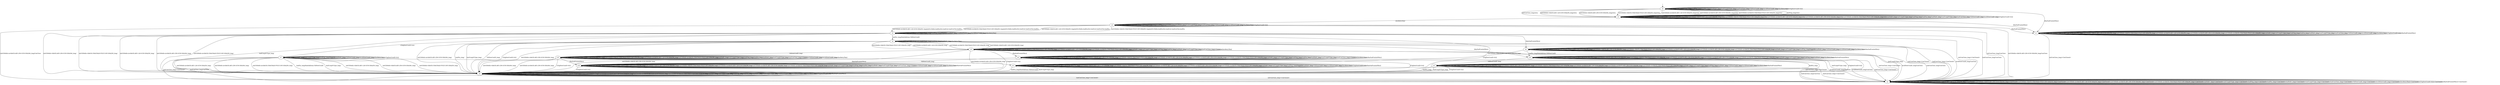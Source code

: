 digraph "../results/kwikModels/kwik-BWR-lCS-0/learnedModel" {
s0 [label=s0];
s1 [label=s1];
s2 [label=s2];
s3 [label=s3];
s4 [label=s4];
s5 [label=s5];
s6 [label=s6];
s7 [label=s7];
s8 [label=s8];
s9 [label=s9];
s10 [label=s10];
s11 [label=s11];
s12 [label=s12];
s13 [label=s13];
s14 [label=s14];
s15 [label=s15];
s16 [label=s16];
s0 -> s3  [label="initPing_long/retry "];
s0 -> s3  [label="initConClose_long/retry "];
s0 -> s3  [label="initCltHello-vldACK:AES-128-GCM-SHA256_long/retry "];
s0 -> s3  [label="initCltHello-vldACK:AES-256-GCM-SHA384_long/retry "];
s0 -> s3  [label="initCltHello-vldACK:CHACHA20-POLY1305-SHA256_long/retry "];
s0 -> s3  [label="initCltHello-invldACK:AES-128-GCM-SHA256_long/retry "];
s0 -> s3  [label="initCltHello-invldACK:AES-256-GCM-SHA384_long/retry "];
s0 -> s3  [label="initCltHello-invldACK:CHACHA20-POLY1305-SHA256_long/retry "];
s0 -> s0  [label="initNoFr_long/ "];
s0 -> s0  [label="initUnxpFrType_long/ "];
s0 -> s0  [label="hndPing_long/ "];
s0 -> s0  [label="hndFin_long/ "];
s0 -> s0  [label="hndNoFr_long/ "];
s0 -> s0  [label="hndUnxpFrType_long/ "];
s0 -> s0  [label="hndConClose_long/ "];
s0 -> s0  [label="VldNewConID_long/ "];
s0 -> s0  [label="InvldNewConID_long/ "];
s0 -> s0  [label="[IncRetryTkn]/ "];
s0 -> s0  [label="[ChgDestConID-Ori]/ "];
s0 -> s1  [label="[RmPadFrmInitPkts]/ "];
s1 -> s1  [label="initPing_long/ "];
s1 -> s2  [label="initConClose_long/<ConClosed> "];
s1 -> s1  [label="initCltHello-vldACK:AES-128-GCM-SHA256_long/ "];
s1 -> s1  [label="initCltHello-vldACK:AES-256-GCM-SHA384_long/ "];
s1 -> s1  [label="initCltHello-vldACK:CHACHA20-POLY1305-SHA256_long/ "];
s1 -> s1  [label="initCltHello-invldACK:AES-128-GCM-SHA256_long/ "];
s1 -> s1  [label="initCltHello-invldACK:AES-256-GCM-SHA384_long/ "];
s1 -> s1  [label="initCltHello-invldACK:CHACHA20-POLY1305-SHA256_long/ "];
s1 -> s1  [label="initNoFr_long/ "];
s1 -> s1  [label="initUnxpFrType_long/ "];
s1 -> s1  [label="hndPing_long/ "];
s1 -> s1  [label="hndFin_long/ "];
s1 -> s1  [label="hndNoFr_long/ "];
s1 -> s1  [label="hndUnxpFrType_long/ "];
s1 -> s1  [label="hndConClose_long/ "];
s1 -> s1  [label="VldNewConID_long/ "];
s1 -> s1  [label="InvldNewConID_long/ "];
s1 -> s1  [label="[IncRetryTkn]/ "];
s1 -> s1  [label="[ChgDestConID-Ori]/ "];
s1 -> s1  [label="[RmPadFrmInitPkts]/ "];
s2 -> s2  [label="initPing_long/<ConClosed> "];
s2 -> s2  [label="initConClose_long/<ConClosed> "];
s2 -> s2  [label="initCltHello-vldACK:AES-128-GCM-SHA256_long/<ConClosed> "];
s2 -> s2  [label="initCltHello-vldACK:AES-256-GCM-SHA384_long/<ConClosed> "];
s2 -> s2  [label="initCltHello-vldACK:CHACHA20-POLY1305-SHA256_long/<ConClosed> "];
s2 -> s2  [label="initCltHello-invldACK:AES-128-GCM-SHA256_long/<ConClosed> "];
s2 -> s2  [label="initCltHello-invldACK:AES-256-GCM-SHA384_long/<ConClosed> "];
s2 -> s2  [label="initCltHello-invldACK:CHACHA20-POLY1305-SHA256_long/<ConClosed> "];
s2 -> s2  [label="initNoFr_long/<ConClosed> "];
s2 -> s2  [label="initUnxpFrType_long/<ConClosed> "];
s2 -> s2  [label="hndPing_long/<ConClosed> "];
s2 -> s2  [label="hndFin_long/<ConClosed> "];
s2 -> s2  [label="hndNoFr_long/<ConClosed> "];
s2 -> s2  [label="hndUnxpFrType_long/<ConClosed> "];
s2 -> s2  [label="hndConClose_long/<ConClosed> "];
s2 -> s2  [label="VldNewConID_long/<ConClosed> "];
s2 -> s2  [label="InvldNewConID_long/<ConClosed> "];
s2 -> s2  [label="[IncRetryTkn]/<ConClosed> "];
s2 -> s2  [label="[ChgDestConID-Ori]/<ConClosed> "];
s2 -> s2  [label="[RmPadFrmInitPkts]/<ConClosed> "];
s3 -> s3  [label="initPing_long/retry "];
s3 -> s3  [label="initConClose_long/retry "];
s3 -> s3  [label="initCltHello-vldACK:AES-128-GCM-SHA256_long/retry "];
s3 -> s3  [label="initCltHello-vldACK:AES-256-GCM-SHA384_long/retry "];
s3 -> s3  [label="initCltHello-vldACK:CHACHA20-POLY1305-SHA256_long/retry "];
s3 -> s3  [label="initCltHello-invldACK:AES-128-GCM-SHA256_long/retry "];
s3 -> s3  [label="initCltHello-invldACK:AES-256-GCM-SHA384_long/retry "];
s3 -> s3  [label="initCltHello-invldACK:CHACHA20-POLY1305-SHA256_long/retry "];
s3 -> s3  [label="initNoFr_long/ "];
s3 -> s3  [label="initUnxpFrType_long/ "];
s3 -> s3  [label="hndPing_long/ "];
s3 -> s3  [label="hndFin_long/ "];
s3 -> s3  [label="hndNoFr_long/ "];
s3 -> s3  [label="hndUnxpFrType_long/ "];
s3 -> s3  [label="hndConClose_long/ "];
s3 -> s3  [label="VldNewConID_long/ "];
s3 -> s3  [label="InvldNewConID_long/ "];
s3 -> s4  [label="[IncRetryTkn]/ "];
s3 -> s3  [label="[ChgDestConID-Ori]/ "];
s3 -> s1  [label="[RmPadFrmInitPkts]/ "];
s4 -> s4  [label="initPing_long/PingACK "];
s4 -> s2  [label="initConClose_long/ConClose "];
s4 -> s5  [label="initCltHello-vldACK:AES-128-GCM-SHA256_long/initSvrHello,hndEncExt,hndCert,hndCertVer,hndFin "];
s4 -> s2  [label="initCltHello-vldACK:AES-256-GCM-SHA384_long/ConClose "];
s4 -> s5  [label="initCltHello-vldACK:CHACHA20-POLY1305-SHA256_long/initSvrHello,hndEncExt,hndCert,hndCertVer,hndFin "];
s4 -> s5  [label="initCltHello-invldACK:AES-128-GCM-SHA256_long/initSvrHello,hndEncExt,hndCert,hndCertVer,hndFin "];
s4 -> s2  [label="initCltHello-invldACK:AES-256-GCM-SHA384_long/ConClose "];
s4 -> s5  [label="initCltHello-invldACK:CHACHA20-POLY1305-SHA256_long/initSvrHello,hndEncExt,hndCert,hndCertVer,hndFin "];
s4 -> s4  [label="initNoFr_long/ "];
s4 -> s4  [label="initUnxpFrType_long/ "];
s4 -> s4  [label="hndPing_long/ "];
s4 -> s4  [label="hndFin_long/ "];
s4 -> s4  [label="hndNoFr_long/ "];
s4 -> s4  [label="hndUnxpFrType_long/ "];
s4 -> s4  [label="hndConClose_long/ "];
s4 -> s4  [label="VldNewConID_long/ "];
s4 -> s4  [label="InvldNewConID_long/ "];
s4 -> s4  [label="[IncRetryTkn]/ "];
s4 -> s4  [label="[ChgDestConID-Ori]/ "];
s4 -> s1  [label="[RmPadFrmInitPkts]/ "];
s5 -> s5  [label="initPing_long/ "];
s5 -> s2  [label="initConClose_long/<ConClosed> "];
s5 -> s9  [label="initCltHello-vldACK:AES-128-GCM-SHA256_long/ "];
s5 -> s9  [label="initCltHello-vldACK:AES-256-GCM-SHA384_long/ "];
s5 -> s9  [label="initCltHello-vldACK:CHACHA20-POLY1305-SHA256_long/ "];
s5 -> s9  [label="initCltHello-invldACK:AES-128-GCM-SHA256_long/ "];
s5 -> s9  [label="initCltHello-invldACK:AES-256-GCM-SHA384_long/ "];
s5 -> s9  [label="initCltHello-invldACK:CHACHA20-POLY1305-SHA256_long/ "];
s5 -> s5  [label="initNoFr_long/ "];
s5 -> s5  [label="initUnxpFrType_long/ "];
s5 -> s5  [label="hndPing_long/PingACK "];
s5 -> s8  [label="hndFin_long/HndshkDone,VldNewConID "];
s5 -> s5  [label="hndNoFr_long/ "];
s5 -> s9  [label="hndUnxpFrType_long/ "];
s5 -> s2  [label="hndConClose_long/ConClose "];
s5 -> s5  [label="VldNewConID_long/ "];
s5 -> s5  [label="InvldNewConID_long/ "];
s5 -> s5  [label="[IncRetryTkn]/ "];
s5 -> s7  [label="[ChgDestConID-Ori]/ "];
s5 -> s6  [label="[RmPadFrmInitPkts]/ "];
s6 -> s6  [label="initPing_long/ "];
s6 -> s6  [label="initConClose_long/<ConAct> "];
s6 -> s6  [label="initCltHello-vldACK:AES-128-GCM-SHA256_long/ "];
s6 -> s6  [label="initCltHello-vldACK:AES-256-GCM-SHA384_long/ "];
s6 -> s6  [label="initCltHello-vldACK:CHACHA20-POLY1305-SHA256_long/ "];
s6 -> s6  [label="initCltHello-invldACK:AES-128-GCM-SHA256_long/ "];
s6 -> s6  [label="initCltHello-invldACK:AES-256-GCM-SHA384_long/ "];
s6 -> s6  [label="initCltHello-invldACK:CHACHA20-POLY1305-SHA256_long/ "];
s6 -> s6  [label="initNoFr_long/ "];
s6 -> s6  [label="initUnxpFrType_long/ "];
s6 -> s6  [label="hndPing_long/PingACK "];
s6 -> s12  [label="hndFin_long/HndshkDone,VldNewConID "];
s6 -> s6  [label="hndNoFr_long/ "];
s6 -> s9  [label="hndUnxpFrType_long/ "];
s6 -> s2  [label="hndConClose_long/ConClose "];
s6 -> s6  [label="VldNewConID_long/ "];
s6 -> s6  [label="InvldNewConID_long/ "];
s6 -> s6  [label="[IncRetryTkn]/ "];
s6 -> s11  [label="[ChgDestConID-Ori]/ "];
s6 -> s6  [label="[RmPadFrmInitPkts]/ "];
s7 -> s7  [label="initPing_long/ "];
s7 -> s2  [label="initConClose_long/<ConClosed> "];
s7 -> s9  [label="initCltHello-vldACK:AES-128-GCM-SHA256_long/ "];
s7 -> s9  [label="initCltHello-vldACK:AES-256-GCM-SHA384_long/ "];
s7 -> s9  [label="initCltHello-vldACK:CHACHA20-POLY1305-SHA256_long/ "];
s7 -> s9  [label="initCltHello-invldACK:AES-128-GCM-SHA256_long/ "];
s7 -> s9  [label="initCltHello-invldACK:AES-256-GCM-SHA384_long/ "];
s7 -> s9  [label="initCltHello-invldACK:CHACHA20-POLY1305-SHA256_long/ "];
s7 -> s7  [label="initNoFr_long/ "];
s7 -> s7  [label="initUnxpFrType_long/ "];
s7 -> s7  [label="hndPing_long/PingACK "];
s7 -> s9  [label="hndFin_long/HndshkDone,VldNewConID "];
s7 -> s7  [label="hndNoFr_long/ "];
s7 -> s9  [label="hndUnxpFrType_long/ "];
s7 -> s2  [label="hndConClose_long/ConClose "];
s7 -> s7  [label="VldNewConID_long/ "];
s7 -> s7  [label="InvldNewConID_long/ "];
s7 -> s7  [label="[IncRetryTkn]/ "];
s7 -> s7  [label="[ChgDestConID-Ori]/ "];
s7 -> s11  [label="[RmPadFrmInitPkts]/ "];
s8 -> s8  [label="initPing_long/ "];
s8 -> s2  [label="initConClose_long/<ConClosed> "];
s8 -> s10  [label="initCltHello-vldACK:AES-128-GCM-SHA256_long/ "];
s8 -> s9  [label="initCltHello-vldACK:AES-256-GCM-SHA384_long/ "];
s8 -> s10  [label="initCltHello-vldACK:CHACHA20-POLY1305-SHA256_long/ "];
s8 -> s10  [label="initCltHello-invldACK:AES-128-GCM-SHA256_long/ "];
s8 -> s9  [label="initCltHello-invldACK:AES-256-GCM-SHA384_long/ "];
s8 -> s10  [label="initCltHello-invldACK:CHACHA20-POLY1305-SHA256_long/ "];
s8 -> s8  [label="initNoFr_long/ "];
s8 -> s8  [label="initUnxpFrType_long/ "];
s8 -> s8  [label="hndPing_long/ "];
s8 -> s9  [label="hndFin_long/ "];
s8 -> s8  [label="hndNoFr_long/ "];
s8 -> s9  [label="hndUnxpFrType_long/ "];
s8 -> s2  [label="hndConClose_long/<ConClosed> "];
s8 -> s9  [label="VldNewConID_long/ "];
s8 -> s2  [label="InvldNewConID_long/ConClose "];
s8 -> s8  [label="[IncRetryTkn]/ "];
s8 -> s9  [label="[ChgDestConID-Ori]/ "];
s8 -> s12  [label="[RmPadFrmInitPkts]/ "];
s9 -> s9  [label="initPing_long/ "];
s9 -> s2  [label="initConClose_long/<ConClosed> "];
s9 -> s9  [label="initCltHello-vldACK:AES-128-GCM-SHA256_long/ "];
s9 -> s9  [label="initCltHello-vldACK:AES-256-GCM-SHA384_long/ "];
s9 -> s9  [label="initCltHello-vldACK:CHACHA20-POLY1305-SHA256_long/ "];
s9 -> s9  [label="initCltHello-invldACK:AES-128-GCM-SHA256_long/ "];
s9 -> s9  [label="initCltHello-invldACK:AES-256-GCM-SHA384_long/ "];
s9 -> s9  [label="initCltHello-invldACK:CHACHA20-POLY1305-SHA256_long/ "];
s9 -> s9  [label="initNoFr_long/ "];
s9 -> s9  [label="initUnxpFrType_long/ "];
s9 -> s9  [label="hndPing_long/ "];
s9 -> s9  [label="hndFin_long/ "];
s9 -> s9  [label="hndNoFr_long/ "];
s9 -> s9  [label="hndUnxpFrType_long/ "];
s9 -> s2  [label="hndConClose_long/<ConClosed> "];
s9 -> s9  [label="VldNewConID_long/ "];
s9 -> s9  [label="InvldNewConID_long/ "];
s9 -> s9  [label="[IncRetryTkn]/ "];
s9 -> s9  [label="[ChgDestConID-Ori]/ "];
s9 -> s9  [label="[RmPadFrmInitPkts]/ "];
s10 -> s10  [label="initPing_long/ "];
s10 -> s2  [label="initConClose_long/<ConClosed> "];
s10 -> s10  [label="initCltHello-vldACK:AES-128-GCM-SHA256_long/ "];
s10 -> s9  [label="initCltHello-vldACK:AES-256-GCM-SHA384_long/ "];
s10 -> s10  [label="initCltHello-vldACK:CHACHA20-POLY1305-SHA256_long/ "];
s10 -> s10  [label="initCltHello-invldACK:AES-128-GCM-SHA256_long/ "];
s10 -> s9  [label="initCltHello-invldACK:AES-256-GCM-SHA384_long/ "];
s10 -> s10  [label="initCltHello-invldACK:CHACHA20-POLY1305-SHA256_long/ "];
s10 -> s10  [label="initNoFr_long/ "];
s10 -> s10  [label="initUnxpFrType_long/ "];
s10 -> s10  [label="hndPing_long/ "];
s10 -> s10  [label="hndFin_long/ "];
s10 -> s10  [label="hndNoFr_long/ "];
s10 -> s10  [label="hndUnxpFrType_long/ "];
s10 -> s10  [label="hndConClose_long/<ConAct> "];
s10 -> s15  [label="VldNewConID_long/ "];
s10 -> s2  [label="InvldNewConID_long/ConClose "];
s10 -> s10  [label="[IncRetryTkn]/ "];
s10 -> s9  [label="[ChgDestConID-Ori]/ "];
s10 -> s14  [label="[RmPadFrmInitPkts]/ "];
s11 -> s11  [label="initPing_long/ "];
s11 -> s11  [label="initConClose_long/<ConAct> "];
s11 -> s11  [label="initCltHello-vldACK:AES-128-GCM-SHA256_long/ "];
s11 -> s11  [label="initCltHello-vldACK:AES-256-GCM-SHA384_long/ "];
s11 -> s11  [label="initCltHello-vldACK:CHACHA20-POLY1305-SHA256_long/ "];
s11 -> s11  [label="initCltHello-invldACK:AES-128-GCM-SHA256_long/ "];
s11 -> s11  [label="initCltHello-invldACK:AES-256-GCM-SHA384_long/ "];
s11 -> s11  [label="initCltHello-invldACK:CHACHA20-POLY1305-SHA256_long/ "];
s11 -> s11  [label="initNoFr_long/ "];
s11 -> s11  [label="initUnxpFrType_long/ "];
s11 -> s11  [label="hndPing_long/PingACK "];
s11 -> s9  [label="hndFin_long/HndshkDone,VldNewConID "];
s11 -> s11  [label="hndNoFr_long/ "];
s11 -> s9  [label="hndUnxpFrType_long/ "];
s11 -> s2  [label="hndConClose_long/ConClose "];
s11 -> s11  [label="VldNewConID_long/ "];
s11 -> s11  [label="InvldNewConID_long/ "];
s11 -> s11  [label="[IncRetryTkn]/ "];
s11 -> s11  [label="[ChgDestConID-Ori]/ "];
s11 -> s11  [label="[RmPadFrmInitPkts]/ "];
s12 -> s12  [label="initPing_long/ "];
s12 -> s12  [label="initConClose_long/<ConAct> "];
s12 -> s12  [label="initCltHello-vldACK:AES-128-GCM-SHA256_long/ "];
s12 -> s12  [label="initCltHello-vldACK:AES-256-GCM-SHA384_long/ "];
s12 -> s12  [label="initCltHello-vldACK:CHACHA20-POLY1305-SHA256_long/ "];
s12 -> s12  [label="initCltHello-invldACK:AES-128-GCM-SHA256_long/ "];
s12 -> s12  [label="initCltHello-invldACK:AES-256-GCM-SHA384_long/ "];
s12 -> s12  [label="initCltHello-invldACK:CHACHA20-POLY1305-SHA256_long/ "];
s12 -> s12  [label="initNoFr_long/ "];
s12 -> s12  [label="initUnxpFrType_long/ "];
s12 -> s12  [label="hndPing_long/ "];
s12 -> s9  [label="hndFin_long/ "];
s12 -> s12  [label="hndNoFr_long/ "];
s12 -> s9  [label="hndUnxpFrType_long/ "];
s12 -> s2  [label="hndConClose_long/<ConClosed> "];
s12 -> s13  [label="VldNewConID_long/ "];
s12 -> s2  [label="InvldNewConID_long/ConClose "];
s12 -> s12  [label="[IncRetryTkn]/ "];
s12 -> s9  [label="[ChgDestConID-Ori]/ "];
s12 -> s12  [label="[RmPadFrmInitPkts]/ "];
s13 -> s13  [label="initPing_long/ "];
s13 -> s13  [label="initConClose_long/<ConAct> "];
s13 -> s13  [label="initCltHello-vldACK:AES-128-GCM-SHA256_long/ "];
s13 -> s13  [label="initCltHello-vldACK:AES-256-GCM-SHA384_long/ "];
s13 -> s13  [label="initCltHello-vldACK:CHACHA20-POLY1305-SHA256_long/ "];
s13 -> s13  [label="initCltHello-invldACK:AES-128-GCM-SHA256_long/ "];
s13 -> s13  [label="initCltHello-invldACK:AES-256-GCM-SHA384_long/ "];
s13 -> s13  [label="initCltHello-invldACK:CHACHA20-POLY1305-SHA256_long/ "];
s13 -> s13  [label="initNoFr_long/ "];
s13 -> s13  [label="initUnxpFrType_long/ "];
s13 -> s13  [label="hndPing_long/ "];
s13 -> s9  [label="hndFin_long/ "];
s13 -> s13  [label="hndNoFr_long/ "];
s13 -> s9  [label="hndUnxpFrType_long/ "];
s13 -> s2  [label="hndConClose_long/<ConClosed> "];
s13 -> s13  [label="VldNewConID_long/ "];
s13 -> s13  [label="InvldNewConID_long/ "];
s13 -> s13  [label="[IncRetryTkn]/ "];
s13 -> s9  [label="[ChgDestConID-Ori]/ "];
s13 -> s13  [label="[RmPadFrmInitPkts]/ "];
s14 -> s14  [label="initPing_long/ "];
s14 -> s14  [label="initConClose_long/<ConAct> "];
s14 -> s14  [label="initCltHello-vldACK:AES-128-GCM-SHA256_long/ "];
s14 -> s14  [label="initCltHello-vldACK:AES-256-GCM-SHA384_long/ "];
s14 -> s14  [label="initCltHello-vldACK:CHACHA20-POLY1305-SHA256_long/ "];
s14 -> s14  [label="initCltHello-invldACK:AES-128-GCM-SHA256_long/ "];
s14 -> s14  [label="initCltHello-invldACK:AES-256-GCM-SHA384_long/ "];
s14 -> s14  [label="initCltHello-invldACK:CHACHA20-POLY1305-SHA256_long/ "];
s14 -> s14  [label="initNoFr_long/ "];
s14 -> s14  [label="initUnxpFrType_long/ "];
s14 -> s14  [label="hndPing_long/ "];
s14 -> s14  [label="hndFin_long/ "];
s14 -> s14  [label="hndNoFr_long/ "];
s14 -> s14  [label="hndUnxpFrType_long/ "];
s14 -> s14  [label="hndConClose_long/<ConAct> "];
s14 -> s16  [label="VldNewConID_long/ "];
s14 -> s2  [label="InvldNewConID_long/ConClose "];
s14 -> s14  [label="[IncRetryTkn]/ "];
s14 -> s9  [label="[ChgDestConID-Ori]/ "];
s14 -> s14  [label="[RmPadFrmInitPkts]/ "];
s15 -> s15  [label="initPing_long/ "];
s15 -> s2  [label="initConClose_long/<ConClosed> "];
s15 -> s15  [label="initCltHello-vldACK:AES-128-GCM-SHA256_long/ "];
s15 -> s9  [label="initCltHello-vldACK:AES-256-GCM-SHA384_long/ "];
s15 -> s15  [label="initCltHello-vldACK:CHACHA20-POLY1305-SHA256_long/ "];
s15 -> s15  [label="initCltHello-invldACK:AES-128-GCM-SHA256_long/ "];
s15 -> s9  [label="initCltHello-invldACK:AES-256-GCM-SHA384_long/ "];
s15 -> s15  [label="initCltHello-invldACK:CHACHA20-POLY1305-SHA256_long/ "];
s15 -> s15  [label="initNoFr_long/ "];
s15 -> s15  [label="initUnxpFrType_long/ "];
s15 -> s15  [label="hndPing_long/ "];
s15 -> s15  [label="hndFin_long/ "];
s15 -> s15  [label="hndNoFr_long/ "];
s15 -> s15  [label="hndUnxpFrType_long/ "];
s15 -> s15  [label="hndConClose_long/<ConAct> "];
s15 -> s15  [label="VldNewConID_long/ "];
s15 -> s15  [label="InvldNewConID_long/ "];
s15 -> s15  [label="[IncRetryTkn]/ "];
s15 -> s9  [label="[ChgDestConID-Ori]/ "];
s15 -> s16  [label="[RmPadFrmInitPkts]/ "];
s16 -> s16  [label="initPing_long/ "];
s16 -> s16  [label="initConClose_long/<ConAct> "];
s16 -> s16  [label="initCltHello-vldACK:AES-128-GCM-SHA256_long/ "];
s16 -> s16  [label="initCltHello-vldACK:AES-256-GCM-SHA384_long/ "];
s16 -> s16  [label="initCltHello-vldACK:CHACHA20-POLY1305-SHA256_long/ "];
s16 -> s16  [label="initCltHello-invldACK:AES-128-GCM-SHA256_long/ "];
s16 -> s16  [label="initCltHello-invldACK:AES-256-GCM-SHA384_long/ "];
s16 -> s16  [label="initCltHello-invldACK:CHACHA20-POLY1305-SHA256_long/ "];
s16 -> s16  [label="initNoFr_long/ "];
s16 -> s16  [label="initUnxpFrType_long/ "];
s16 -> s16  [label="hndPing_long/ "];
s16 -> s16  [label="hndFin_long/ "];
s16 -> s16  [label="hndNoFr_long/ "];
s16 -> s16  [label="hndUnxpFrType_long/ "];
s16 -> s16  [label="hndConClose_long/<ConAct> "];
s16 -> s16  [label="VldNewConID_long/ "];
s16 -> s16  [label="InvldNewConID_long/ "];
s16 -> s16  [label="[IncRetryTkn]/ "];
s16 -> s9  [label="[ChgDestConID-Ori]/ "];
s16 -> s16  [label="[RmPadFrmInitPkts]/ "];
__start0 [label="", shape=none];
__start0 -> s0  [label=""];
}
